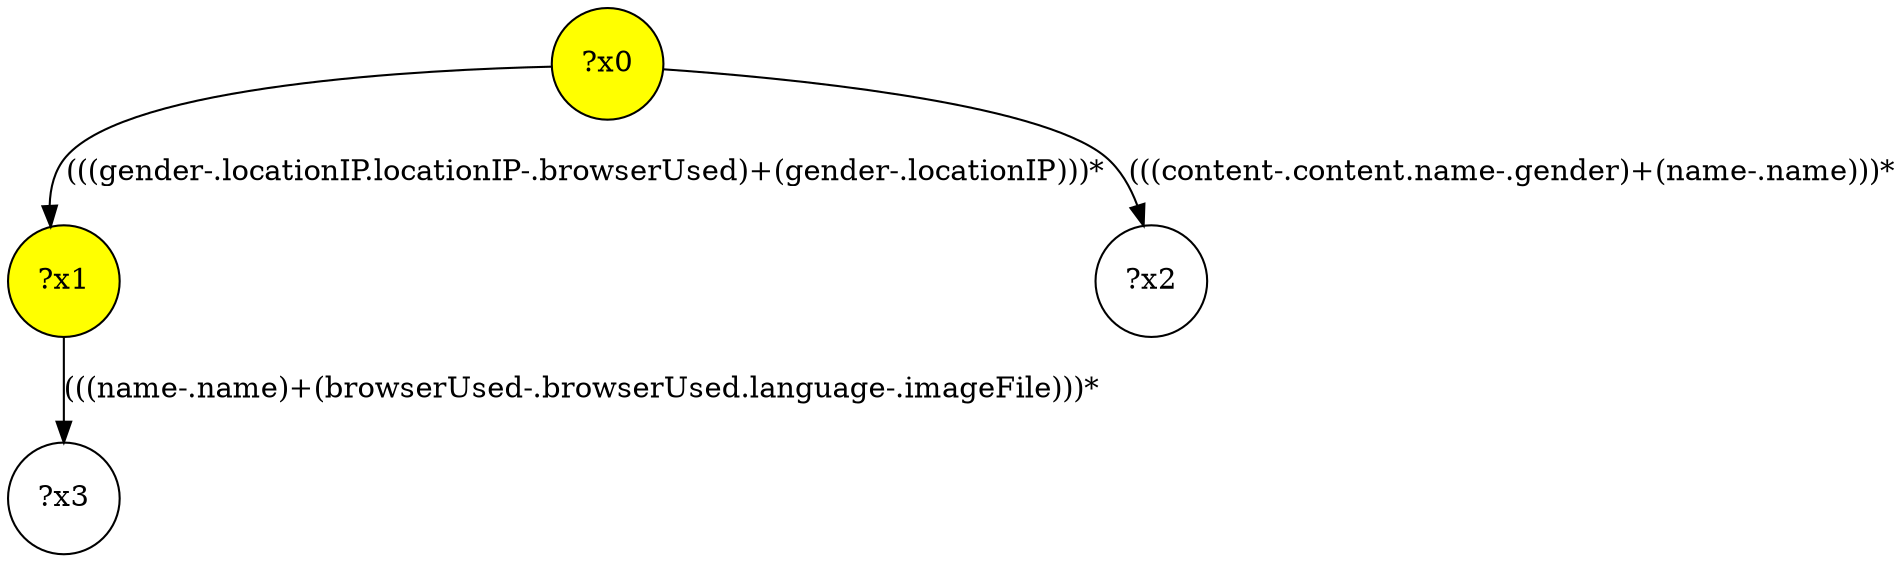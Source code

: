 digraph g {
	x0 [fillcolor="yellow", style="filled," shape=circle, label="?x0"];
	x1 [fillcolor="yellow", style="filled," shape=circle, label="?x1"];
	x0 -> x1 [label="(((gender-.locationIP.locationIP-.browserUsed)+(gender-.locationIP)))*"];
	x2 [shape=circle, label="?x2"];
	x0 -> x2 [label="(((content-.content.name-.gender)+(name-.name)))*"];
	x3 [shape=circle, label="?x3"];
	x1 -> x3 [label="(((name-.name)+(browserUsed-.browserUsed.language-.imageFile)))*"];
}
